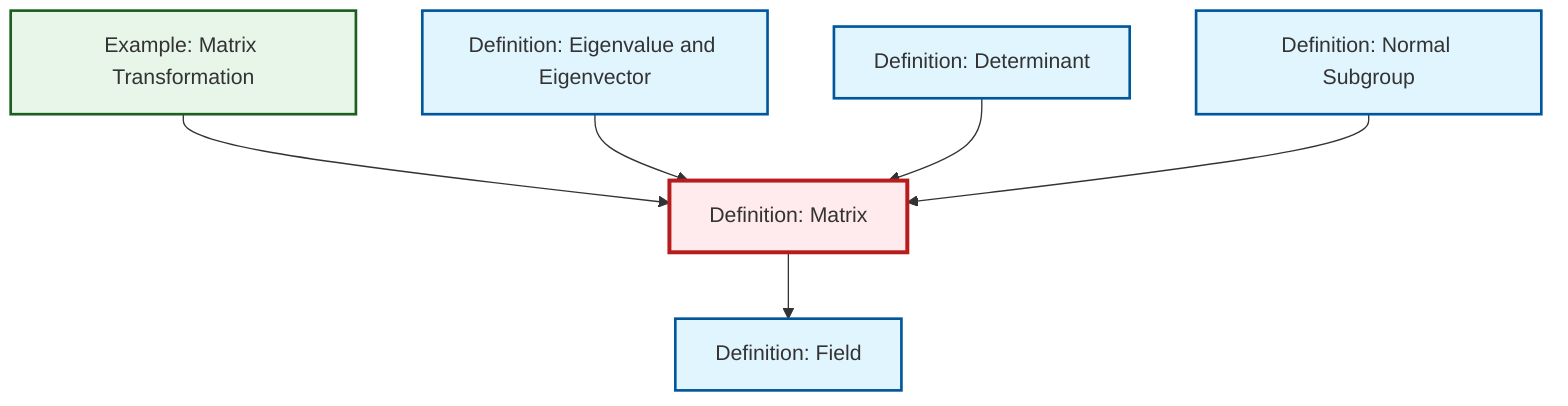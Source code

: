graph TD
    classDef definition fill:#e1f5fe,stroke:#01579b,stroke-width:2px
    classDef theorem fill:#f3e5f5,stroke:#4a148c,stroke-width:2px
    classDef axiom fill:#fff3e0,stroke:#e65100,stroke-width:2px
    classDef example fill:#e8f5e9,stroke:#1b5e20,stroke-width:2px
    classDef current fill:#ffebee,stroke:#b71c1c,stroke-width:3px
    def-determinant["Definition: Determinant"]:::definition
    def-normal-subgroup["Definition: Normal Subgroup"]:::definition
    def-matrix["Definition: Matrix"]:::definition
    def-eigenvalue-eigenvector["Definition: Eigenvalue and Eigenvector"]:::definition
    ex-matrix-transformation["Example: Matrix Transformation"]:::example
    def-field["Definition: Field"]:::definition
    ex-matrix-transformation --> def-matrix
    def-eigenvalue-eigenvector --> def-matrix
    def-matrix --> def-field
    def-determinant --> def-matrix
    def-normal-subgroup --> def-matrix
    class def-matrix current